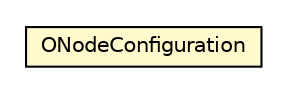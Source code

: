 #!/usr/local/bin/dot
#
# Class diagram 
# Generated by UMLGraph version R5_6-24-gf6e263 (http://www.umlgraph.org/)
#

digraph G {
	edge [fontname="Helvetica",fontsize=10,labelfontname="Helvetica",labelfontsize=10];
	node [fontname="Helvetica",fontsize=10,shape=plaintext];
	nodesep=0.25;
	ranksep=0.5;
	// com.orientechnologies.orient.core.db.config.ONodeConfiguration
	c4907849 [label=<<table title="com.orientechnologies.orient.core.db.config.ONodeConfiguration" border="0" cellborder="1" cellspacing="0" cellpadding="2" port="p" bgcolor="lemonChiffon" href="./ONodeConfiguration.html">
		<tr><td><table border="0" cellspacing="0" cellpadding="1">
<tr><td align="center" balign="center"> ONodeConfiguration </td></tr>
		</table></td></tr>
		</table>>, URL="./ONodeConfiguration.html", fontname="Helvetica", fontcolor="black", fontsize=10.0];
}

